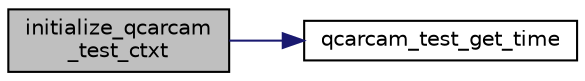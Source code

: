 digraph "initialize_qcarcam_test_ctxt"
{
 // LATEX_PDF_SIZE
  edge [fontname="Helvetica",fontsize="10",labelfontname="Helvetica",labelfontsize="10"];
  node [fontname="Helvetica",fontsize="10",shape=record];
  rankdir="LR";
  Node1 [label="initialize_qcarcam\l_test_ctxt",height=0.2,width=0.4,color="black", fillcolor="grey75", style="filled", fontcolor="black",tooltip=" "];
  Node1 -> Node2 [color="midnightblue",fontsize="10",style="solid"];
  Node2 [label="qcarcam_test_get_time",height=0.2,width=0.4,color="black", fillcolor="white", style="filled",URL="$qcarcam__rvc_8cpp.html#a49eba9a5794cb489599faae181f4fc6c",tooltip=" "];
}
